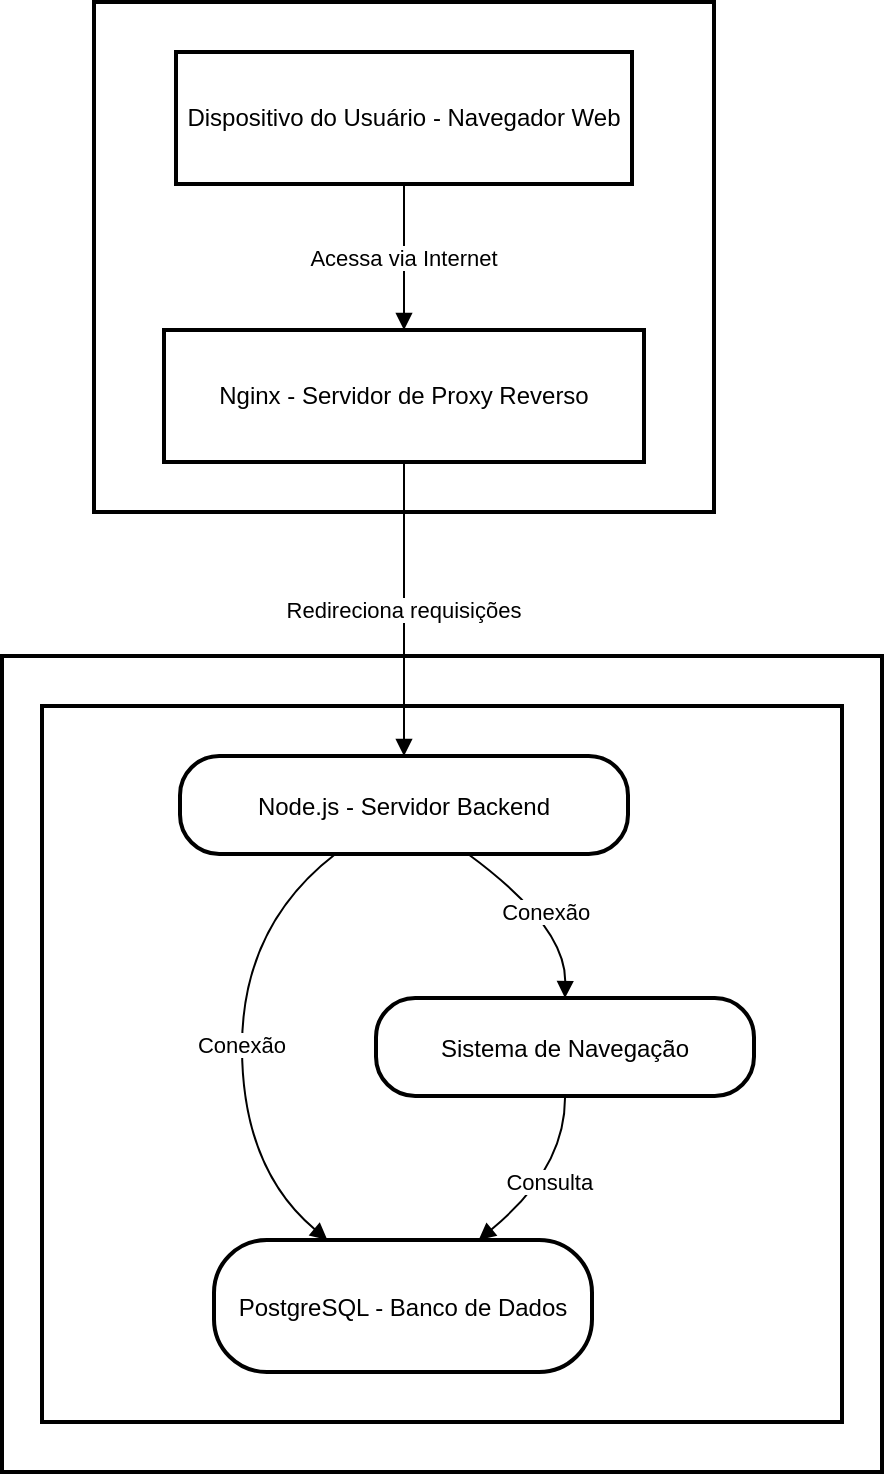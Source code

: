 <mxfile version="24.7.14">
  <diagram name="Page-1" id="pRKH1LCJUlviUy7YoTUQ">
    <mxGraphModel grid="1" page="1" gridSize="10" guides="1" tooltips="1" connect="1" arrows="1" fold="1" pageScale="1" pageWidth="850" pageHeight="1100" math="0" shadow="0">
      <root>
        <mxCell id="0" />
        <mxCell id="1" parent="0" />
        <mxCell id="P0G7P5rQNQgdewiW1TWq-1" value="Provedor de Cloud - Servidor VPS/Cloud" style="whiteSpace=wrap;strokeWidth=2;" vertex="1" parent="1">
          <mxGeometry x="20" y="347" width="440" height="408" as="geometry" />
        </mxCell>
        <mxCell id="P0G7P5rQNQgdewiW1TWq-2" value="Servidor" style="whiteSpace=wrap;strokeWidth=2;" vertex="1" parent="1">
          <mxGeometry x="40" y="372" width="400" height="358" as="geometry" />
        </mxCell>
        <mxCell id="P0G7P5rQNQgdewiW1TWq-3" value="Cliente" style="whiteSpace=wrap;strokeWidth=2;" vertex="1" parent="1">
          <mxGeometry x="66" y="20" width="310" height="255" as="geometry" />
        </mxCell>
        <mxCell id="P0G7P5rQNQgdewiW1TWq-4" value="Dispositivo do Usuário - Navegador Web" style="whiteSpace=wrap;strokeWidth=2;" vertex="1" parent="1">
          <mxGeometry x="107" y="45" width="228" height="66" as="geometry" />
        </mxCell>
        <mxCell id="P0G7P5rQNQgdewiW1TWq-5" value="Nginx - Servidor de Proxy Reverso" style="whiteSpace=wrap;strokeWidth=2;" vertex="1" parent="1">
          <mxGeometry x="101" y="184" width="240" height="66" as="geometry" />
        </mxCell>
        <mxCell id="P0G7P5rQNQgdewiW1TWq-6" value="Node.js - Servidor Backend" style="rounded=1;arcSize=40;strokeWidth=2" vertex="1" parent="1">
          <mxGeometry x="109" y="397" width="224" height="49" as="geometry" />
        </mxCell>
        <mxCell id="P0G7P5rQNQgdewiW1TWq-7" value="PostgreSQL - Banco de Dados" style="rounded=1;arcSize=40;strokeWidth=2" vertex="1" parent="1">
          <mxGeometry x="126" y="639" width="189" height="66" as="geometry" />
        </mxCell>
        <mxCell id="P0G7P5rQNQgdewiW1TWq-8" value="Sistema de Navegação" style="rounded=1;arcSize=40;strokeWidth=2" vertex="1" parent="1">
          <mxGeometry x="207" y="518" width="189" height="49" as="geometry" />
        </mxCell>
        <mxCell id="P0G7P5rQNQgdewiW1TWq-9" value="Acessa via Internet" style="curved=1;startArrow=none;endArrow=block;exitX=0.5;exitY=1;entryX=0.5;entryY=-0.01;rounded=0;" edge="1" parent="1" source="P0G7P5rQNQgdewiW1TWq-4" target="P0G7P5rQNQgdewiW1TWq-5">
          <mxGeometry relative="1" as="geometry">
            <Array as="points" />
          </mxGeometry>
        </mxCell>
        <mxCell id="P0G7P5rQNQgdewiW1TWq-10" value="Redireciona requisições" style="curved=1;startArrow=none;endArrow=block;exitX=0.5;exitY=1;entryX=0.5;entryY=0.01;rounded=0;" edge="1" parent="1" source="P0G7P5rQNQgdewiW1TWq-5" target="P0G7P5rQNQgdewiW1TWq-6">
          <mxGeometry relative="1" as="geometry">
            <Array as="points" />
          </mxGeometry>
        </mxCell>
        <mxCell id="P0G7P5rQNQgdewiW1TWq-11" value="Conexão" style="curved=1;startArrow=none;endArrow=block;exitX=0.35;exitY=0.99;entryX=0.3;entryY=0;rounded=0;" edge="1" parent="1" source="P0G7P5rQNQgdewiW1TWq-6" target="P0G7P5rQNQgdewiW1TWq-7">
          <mxGeometry relative="1" as="geometry">
            <Array as="points">
              <mxPoint x="140" y="482" />
              <mxPoint x="140" y="603" />
            </Array>
          </mxGeometry>
        </mxCell>
        <mxCell id="P0G7P5rQNQgdewiW1TWq-12" value="Conexão" style="curved=1;startArrow=none;endArrow=block;exitX=0.64;exitY=0.99;entryX=0.5;entryY=0.01;rounded=0;" edge="1" parent="1" source="P0G7P5rQNQgdewiW1TWq-6" target="P0G7P5rQNQgdewiW1TWq-8">
          <mxGeometry relative="1" as="geometry">
            <Array as="points">
              <mxPoint x="302" y="482" />
            </Array>
          </mxGeometry>
        </mxCell>
        <mxCell id="P0G7P5rQNQgdewiW1TWq-13" value="Consulta" style="curved=1;startArrow=none;endArrow=block;exitX=0.5;exitY=1;entryX=0.7;entryY=0;rounded=0;" edge="1" parent="1" source="P0G7P5rQNQgdewiW1TWq-8" target="P0G7P5rQNQgdewiW1TWq-7">
          <mxGeometry relative="1" as="geometry">
            <Array as="points">
              <mxPoint x="302" y="603" />
            </Array>
          </mxGeometry>
        </mxCell>
      </root>
    </mxGraphModel>
  </diagram>
</mxfile>
